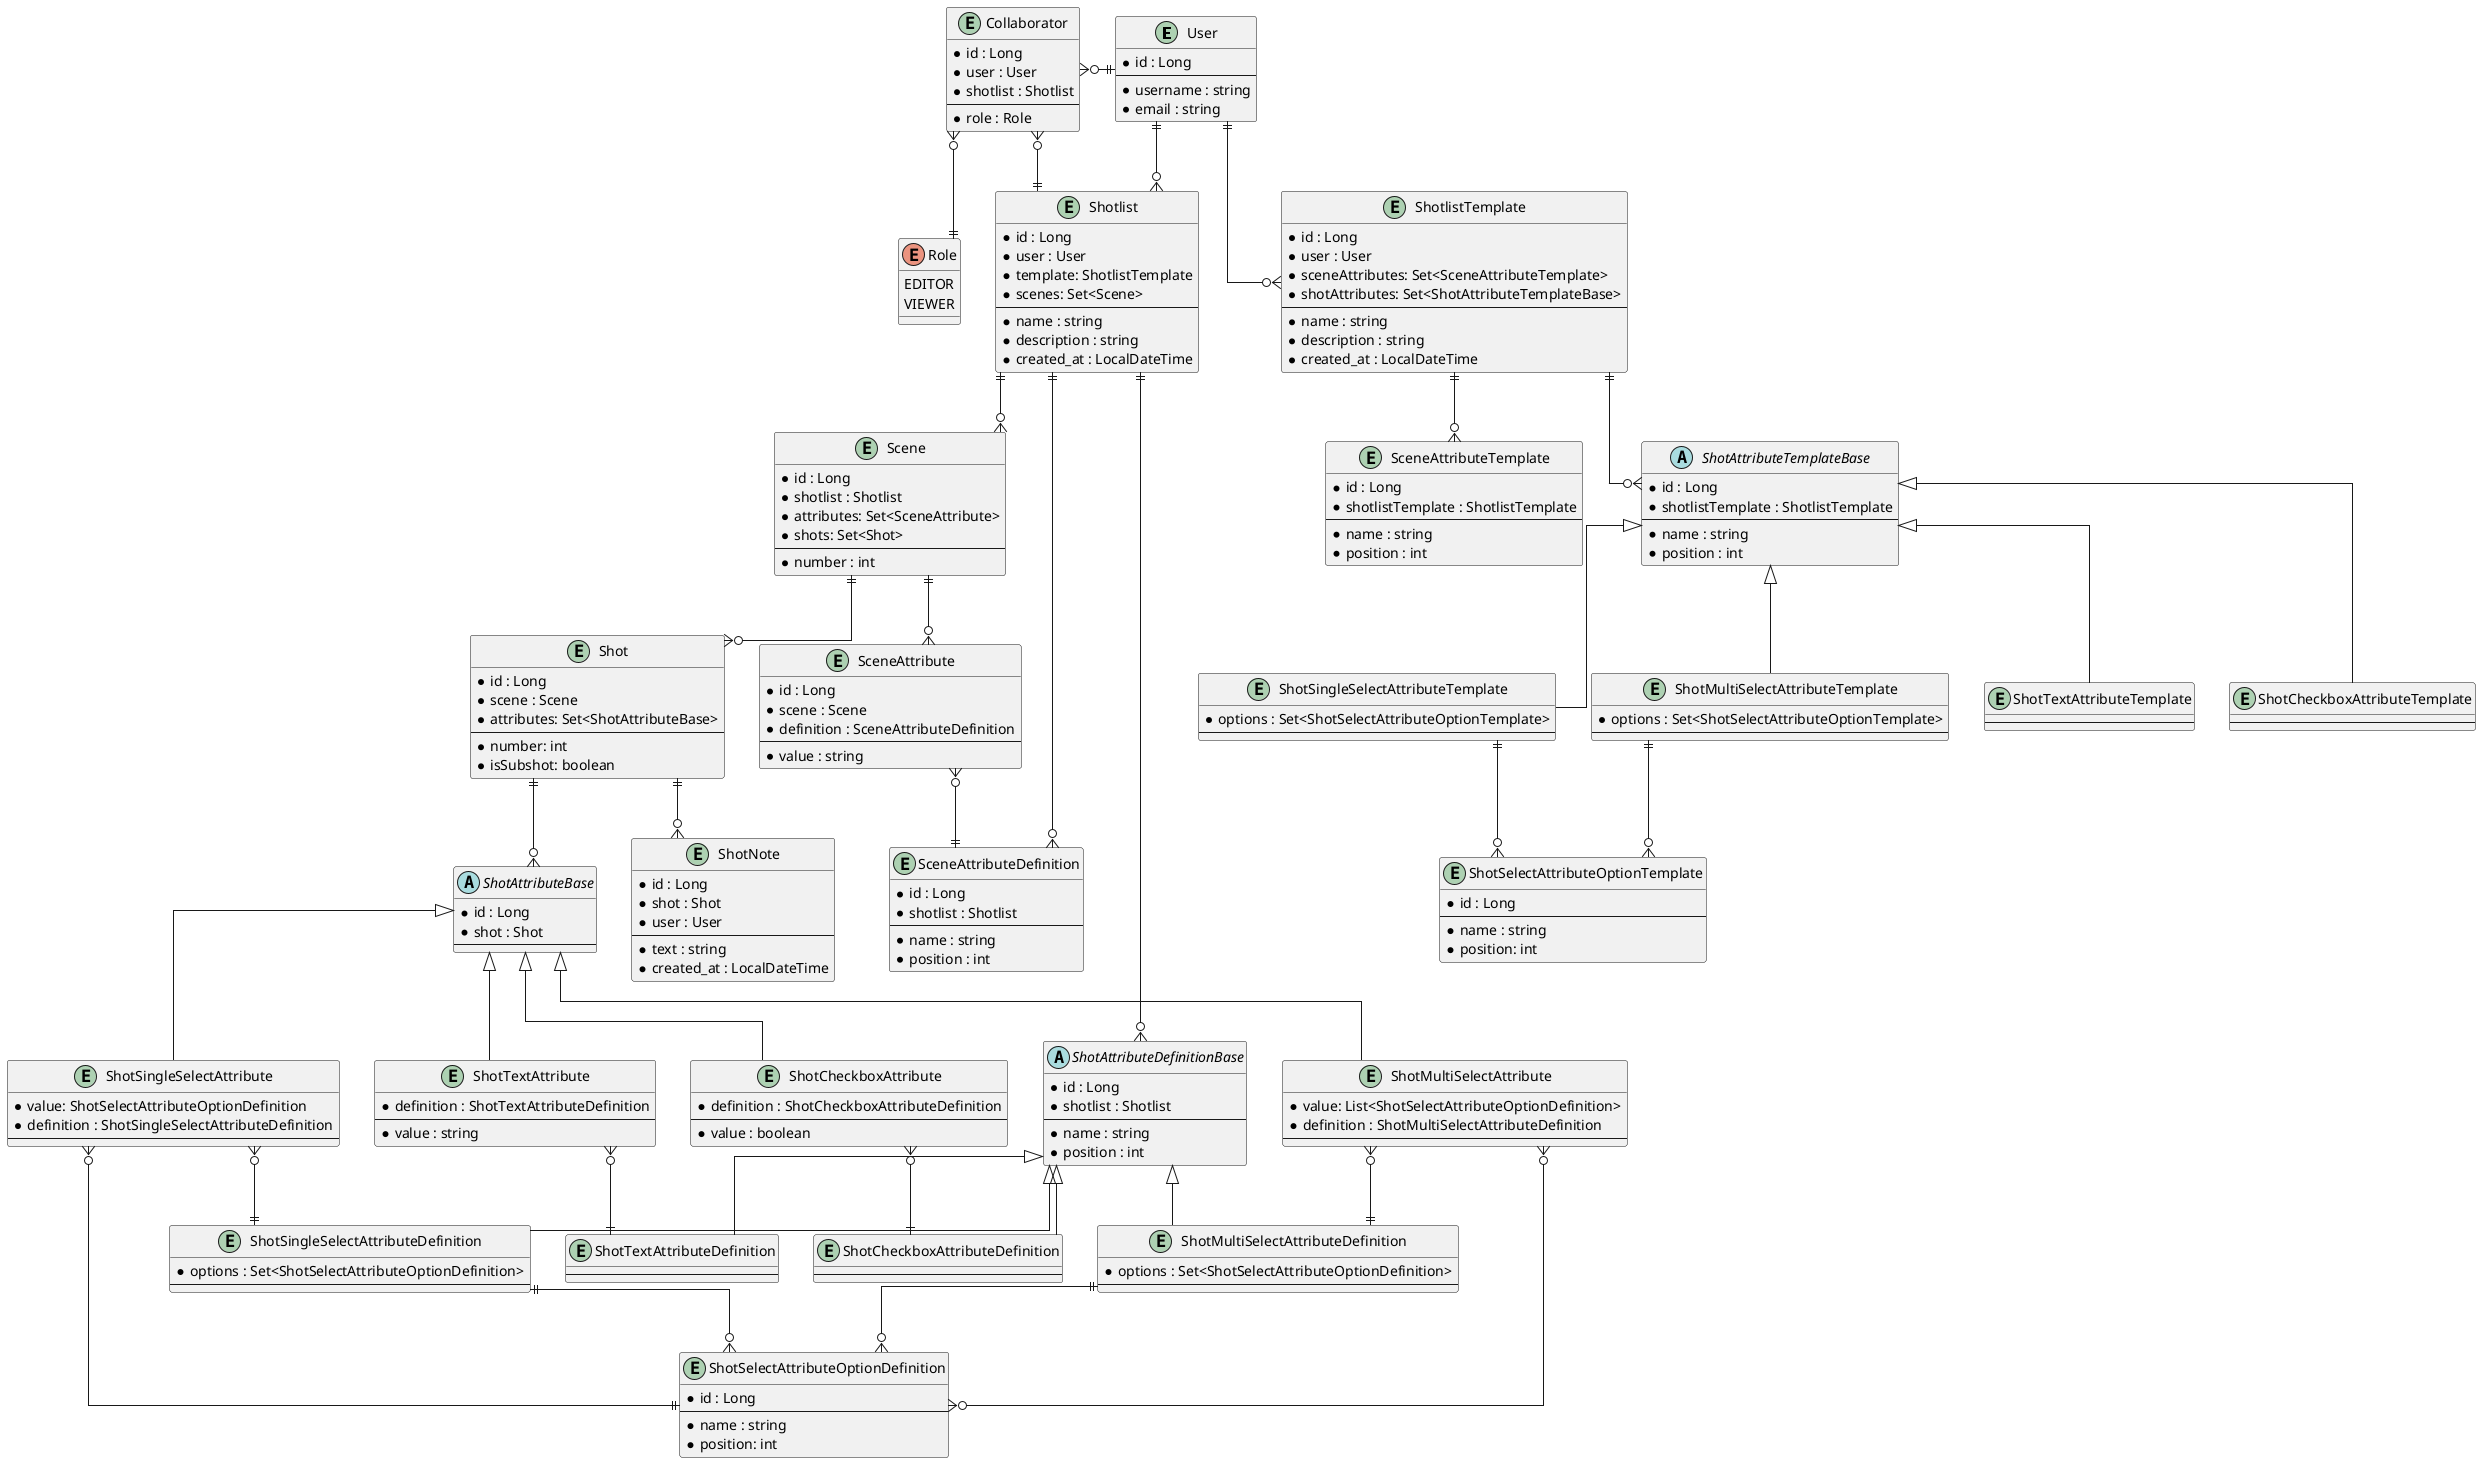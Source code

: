 @startuml
skinparam linetype ortho

entity User {
  * id : Long
  --
  * username : string
  * email : string
}

entity Shotlist {
  * id : Long
  * user : User
  * template: ShotlistTemplate
  * scenes: Set<Scene>
  --
  * name : string
  * description : string
  * created_at : LocalDateTime
}

User ||--o{ Shotlist

/'
    TEMPLATE
'/

entity ShotlistTemplate {
    * id : Long
    * user : User
    * sceneAttributes: Set<SceneAttributeTemplate>
    * shotAttributes: Set<ShotAttributeTemplateBase>
    --
    * name : string
    * description : string
    * created_at : LocalDateTime
}

User ||--o{ ShotlistTemplate

abstract ShotAttributeTemplateBase {
    * id : Long
    * shotlistTemplate : ShotlistTemplate
    --
    * name : string
    * position : int
}

ShotlistTemplate ||--o{ ShotAttributeTemplateBase

entity ShotSingleSelectAttributeTemplate {
    * options : Set<ShotSelectAttributeOptionTemplate>
    --
}

entity ShotMultiSelectAttributeTemplate {
    * options : Set<ShotSelectAttributeOptionTemplate>
    --
}

entity ShotSelectAttributeOptionTemplate {
    * id : Long
    --
    * name : string
    * position: int
}

ShotSingleSelectAttributeTemplate ||--o{ ShotSelectAttributeOptionTemplate
ShotMultiSelectAttributeTemplate ||--o{ ShotSelectAttributeOptionTemplate

entity ShotTextAttributeTemplate {
    --
}

entity ShotCheckboxAttributeTemplate {
    --
}

ShotAttributeTemplateBase <|-down- ShotSingleSelectAttributeTemplate
ShotAttributeTemplateBase <|-down- ShotMultiSelectAttributeTemplate
ShotAttributeTemplateBase <|-down- ShotTextAttributeTemplate
ShotAttributeTemplateBase <|-down- ShotCheckboxAttributeTemplate

entity SceneAttributeTemplate {
    * id : Long
    * shotlistTemplate : ShotlistTemplate
    --
    * name : string
    * position : int
}

ShotlistTemplate ||--o{ SceneAttributeTemplate

/'
    DEFINITIONS
'/

abstract ShotAttributeDefinitionBase {
    * id : Long
    * shotlist : Shotlist
    --
    * name : string
    * position : int
}

Shotlist ||--o{ ShotAttributeDefinitionBase

entity ShotSingleSelectAttributeDefinition {
    * options : Set<ShotSelectAttributeOptionDefinition>
    --
}

entity ShotMultiSelectAttributeDefinition {
    * options : Set<ShotSelectAttributeOptionDefinition>
    --
}

entity ShotSelectAttributeOptionDefinition {
    * id : Long
    --
    * name : string
    * position: int
}

ShotSingleSelectAttributeDefinition ||--o{ ShotSelectAttributeOptionDefinition
ShotMultiSelectAttributeDefinition ||--o{ ShotSelectAttributeOptionDefinition

entity ShotTextAttributeDefinition {
    --
}

entity ShotCheckboxAttributeDefinition {
    --
}

ShotAttributeDefinitionBase <|-down- ShotSingleSelectAttributeDefinition
ShotAttributeDefinitionBase <|-down- ShotMultiSelectAttributeDefinition
ShotAttributeDefinitionBase <|-down- ShotTextAttributeDefinition
ShotAttributeDefinitionBase <|-down- ShotCheckboxAttributeDefinition

entity SceneAttributeDefinition {
    * id : Long
    * shotlist : Shotlist
    --
    * name : string
    * position : int
}

Shotlist ||--o{ SceneAttributeDefinition

/'
    SCENES ANS SHOTS
'/

abstract ShotAttributeBase {
    * id : Long
    * shot : Shot
    --
}

entity ShotSingleSelectAttribute {
    * value: ShotSelectAttributeOptionDefinition
    * definition : ShotSingleSelectAttributeDefinition
    --
}

ShotSingleSelectAttribute }o--|| ShotSelectAttributeOptionDefinition
ShotSingleSelectAttribute }o--|| ShotSingleSelectAttributeDefinition

entity ShotMultiSelectAttribute {
    * value: List<ShotSelectAttributeOptionDefinition>
    * definition : ShotMultiSelectAttributeDefinition
    --
}

ShotMultiSelectAttribute }o--o{ ShotSelectAttributeOptionDefinition
ShotMultiSelectAttribute }o--|| ShotMultiSelectAttributeDefinition

entity ShotTextAttribute {
    * definition : ShotTextAttributeDefinition
    --
    * value : string
}

ShotTextAttribute }o--|| ShotTextAttributeDefinition

entity ShotCheckboxAttribute {
    * definition : ShotCheckboxAttributeDefinition
    --
    * value : boolean
}

ShotCheckboxAttribute }o--|| ShotCheckboxAttributeDefinition

ShotAttributeBase <|-down- ShotSingleSelectAttribute
ShotAttributeBase <|-down- ShotMultiSelectAttribute
ShotAttributeBase <|-down- ShotTextAttribute
ShotAttributeBase <|-down- ShotCheckboxAttribute

entity Scene {
    * id : Long
    * shotlist : Shotlist
    * attributes: Set<SceneAttribute>
    * shots: Set<Shot>
    --
    * number : int
}

entity SceneAttribute {
    * id : Long
    * scene : Scene
    * definition : SceneAttributeDefinition
    --
    * value : string
}

Scene ||--o{ SceneAttribute
SceneAttribute }o--|| SceneAttributeDefinition

entity Shot {
    * id : Long
    * scene : Scene
    * attributes: Set<ShotAttributeBase>
    --
    * number: int
    * isSubshot: boolean
}

Scene ||--o{ Shot

Shot ||--o{ ShotAttributeBase
Shotlist ||--o{ Scene

/'
    NOTES
'/

entity ShotNote {
    * id : Long
    * shot : Shot
    * user : User
    --
    * text : string
    * created_at : LocalDateTime
}

Shot ||--o{ ShotNote

/'
    SHARED USERS
'/

entity Collaborator {
    * id : Long
    * user : User
    * shotlist : Shotlist
    --
    * role : Role
}

enum Role {
  EDITOR
  VIEWER
}

Collaborator }o--|| Role
Collaborator }o--|| Shotlist
Collaborator }o-right-|| User

@enduml